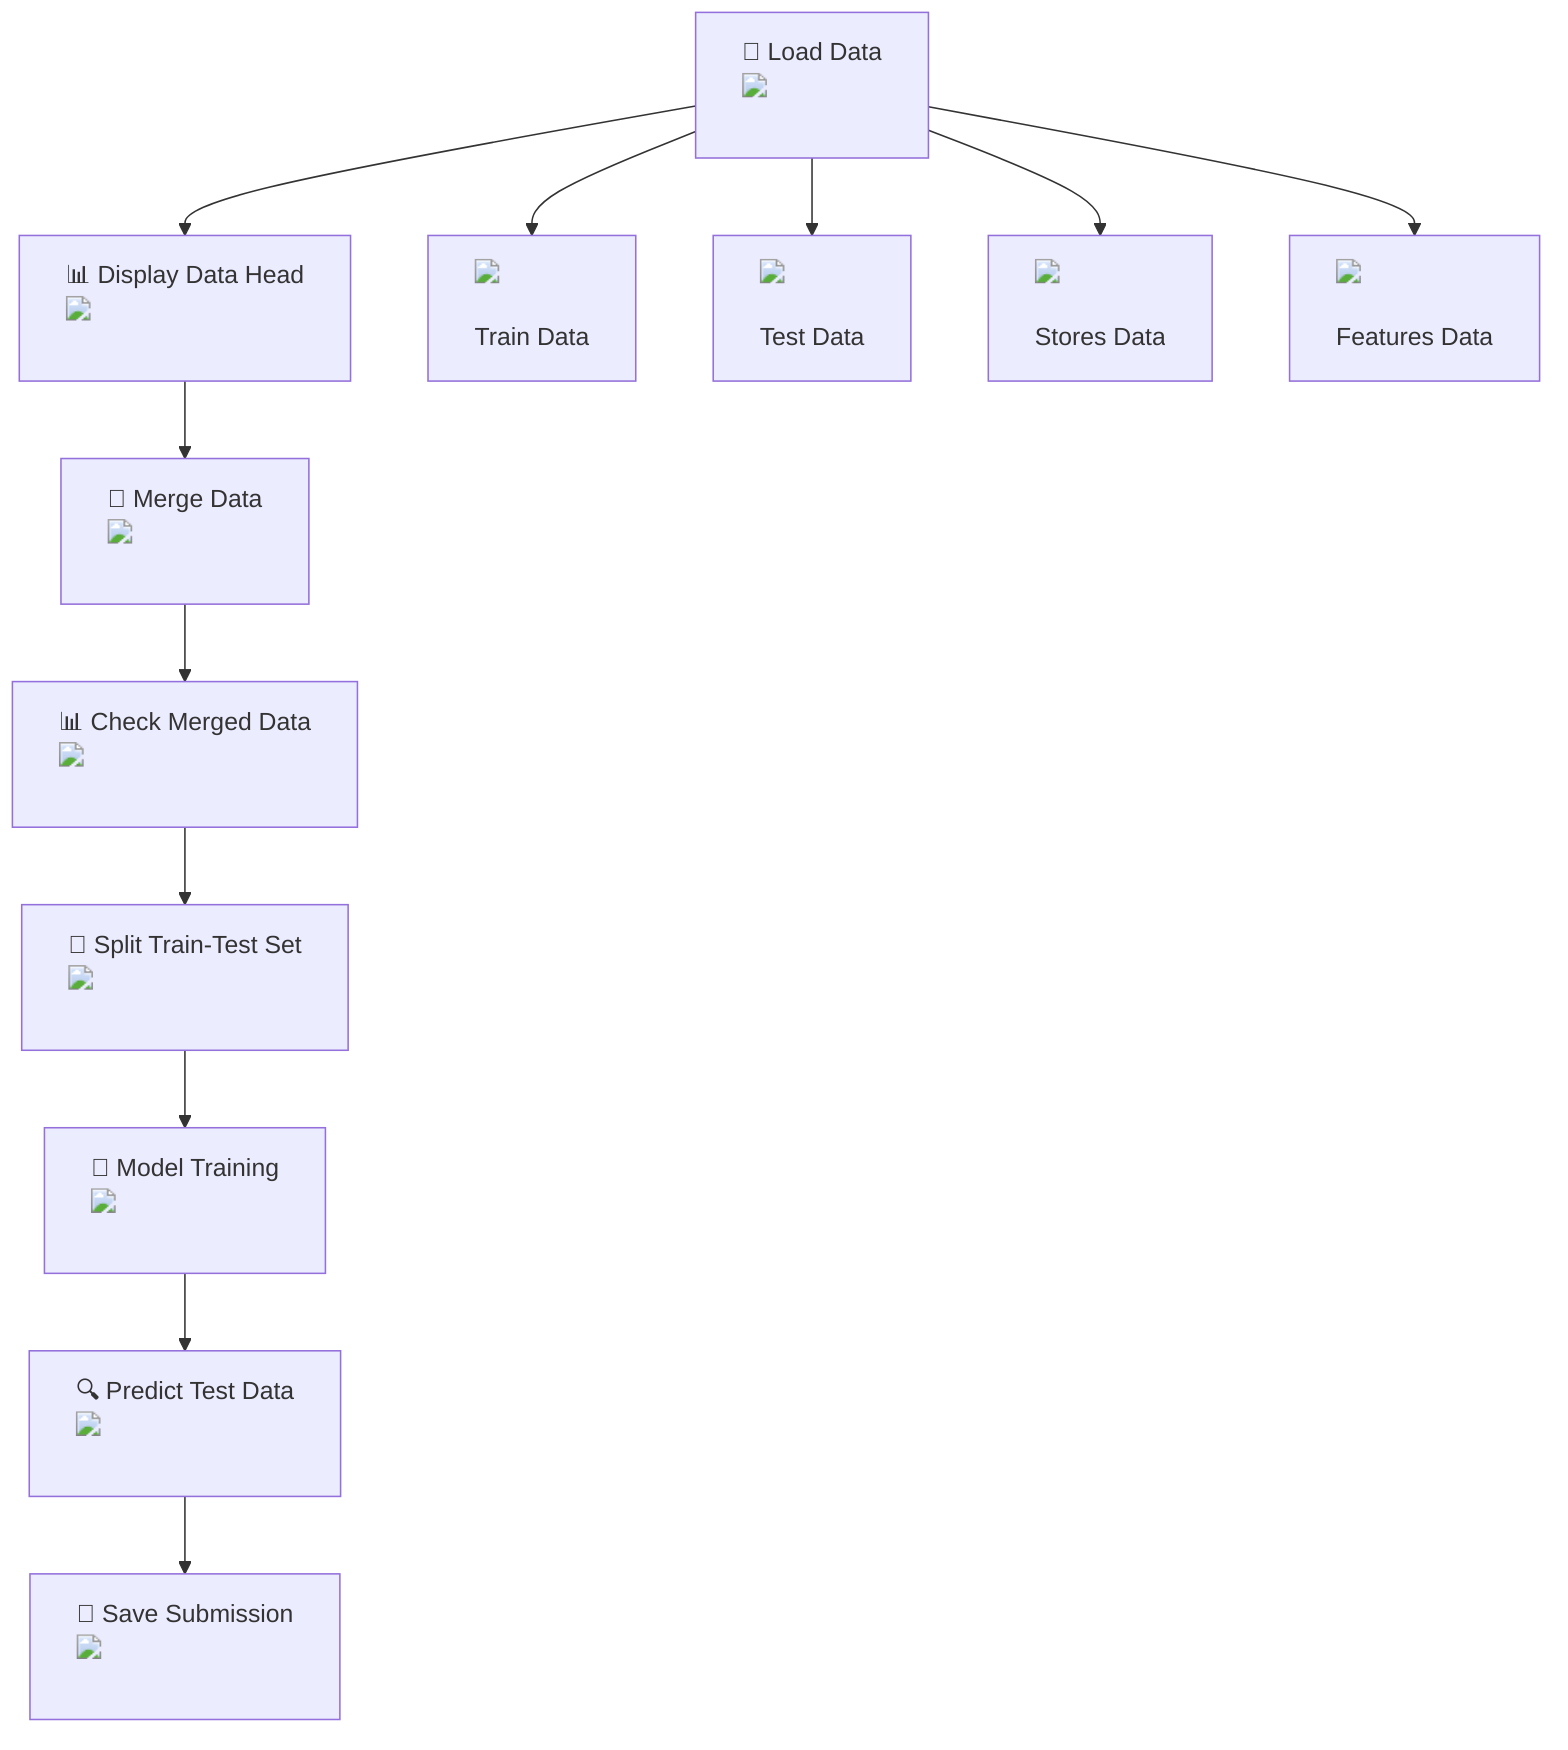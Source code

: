 flowchart TD
    A["📁 Load Data <img src='file.svg'/> <br/>"] --> B["📊 Display Data Head <img src='table.svg'/> <br/>"]
    B --> C["🔗 Merge Data <img src='column_split.svg'/> <br/>"]
    C --> D["📊 Check Merged Data <img src='table.svg'/> <br/>"]
    D --> E["🚦 Split Train-Test Set <img src='row_split.svg'/> <br/>"]
    E --> F["🧠 Model Training <img src='brain.svg'/> <br/>"]
    F --> G["🔍 Predict Test Data <img src='brain.svg'/> <br/>"]
    G --> H["💾 Save Submission <img src='file.svg'/> <br/>"]

    A --> A1["<img src='file.svg'/> <br/> Train Data"]
    A --> A2["<img src='file.svg'/> <br/> Test Data"]
    A --> A3["<img src='file.svg'/> <br/> Stores Data"]
    A --> A4["<img src='file.svg'/> <br/> Features Data"]